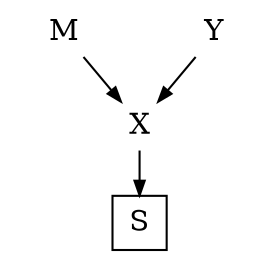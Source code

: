 Digraph g{
    margin = 0;
    ranksep = .3;
    edge [arrowsize=0.7];
    node [ shape="plaintext", height=0];
    S [shape="square"];
    M -> X;
    Y -> X;
    X -> S;
}
